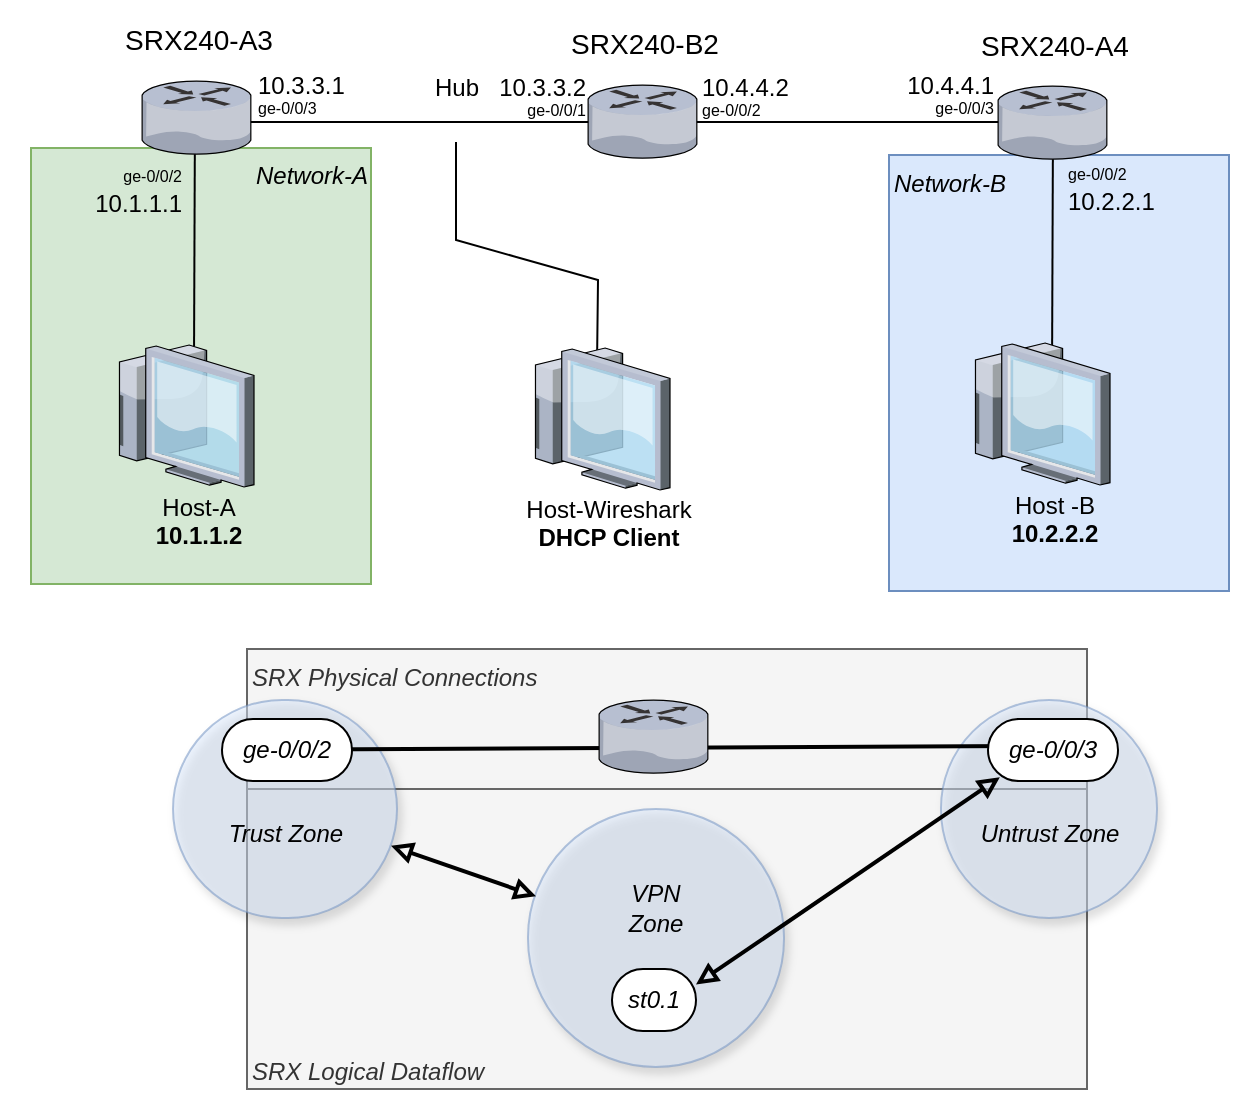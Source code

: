 <mxfile version="10.6.6" type="device"><diagram id="0b890fd1-d055-feaf-0fa1-75b55c3daab7" name="Page-1"><mxGraphModel dx="741" dy="-419" grid="1" gridSize="10" guides="1" tooltips="1" connect="1" arrows="1" fold="1" page="1" pageScale="1" pageWidth="1169" pageHeight="827" math="0" shadow="0"><root><mxCell id="0"/><mxCell id="1" parent="0"/><mxCell id="pAwSDTHVR3e-TCLcZYTy-352" value="SRX Physical Connections" style="rounded=0;whiteSpace=wrap;html=1;align=left;fillColor=#f5f5f5;verticalAlign=top;strokeColor=#666666;fontStyle=2;fontColor=#333333;" parent="1" vertex="1"><mxGeometry x="360.5" y="1324.5" width="420" height="70" as="geometry"/></mxCell><mxCell id="pAwSDTHVR3e-TCLcZYTy-359" value="SRX Logical Dataflow" style="rounded=0;whiteSpace=wrap;html=1;align=left;fillColor=#f5f5f5;verticalAlign=bottom;strokeColor=#666666;fontStyle=2;fontColor=#333333;" parent="1" vertex="1"><mxGeometry x="360.5" y="1394.5" width="420" height="150" as="geometry"/></mxCell><mxCell id="pAwSDTHVR3e-TCLcZYTy-363" value="Trust Zone" style="rounded=1;whiteSpace=wrap;html=1;align=center;fillColor=#dae8fc;verticalAlign=middle;strokeColor=#6c8ebf;fontStyle=2;comic=0;glass=0;shadow=1;arcSize=50;opacity=50;spacingTop=25;" parent="1" vertex="1"><mxGeometry x="323.5" y="1350" width="112" height="109" as="geometry"/></mxCell><mxCell id="pAwSDTHVR3e-TCLcZYTy-351" value="Network-A" style="rounded=0;whiteSpace=wrap;html=1;align=right;fillColor=#d5e8d4;verticalAlign=top;strokeColor=#82b366;fontStyle=2" parent="1" vertex="1"><mxGeometry x="252.5" y="1074" width="170" height="218" as="geometry"/></mxCell><mxCell id="pAwSDTHVR3e-TCLcZYTy-350" value="Network-B" style="rounded=0;whiteSpace=wrap;html=1;align=left;fillColor=#dae8fc;verticalAlign=top;strokeColor=#6c8ebf;fontStyle=2" parent="1" vertex="1"><mxGeometry x="681.5" y="1077.5" width="170" height="218" as="geometry"/></mxCell><mxCell id="pAwSDTHVR3e-TCLcZYTy-349" style="edgeStyle=none;rounded=0;html=1;jettySize=auto;orthogonalLoop=1;endArrow=none;endFill=0;" parent="1" edge="1"><mxGeometry relative="1" as="geometry"><mxPoint x="465" y="1071" as="sourcePoint"/><mxPoint x="535.5" y="1183" as="targetPoint"/><Array as="points"><mxPoint x="465" y="1120"/><mxPoint x="536" y="1140"/></Array></mxGeometry></mxCell><mxCell id="pAwSDTHVR3e-TCLcZYTy-342" style="edgeStyle=none;rounded=0;html=1;jettySize=auto;orthogonalLoop=1;endArrow=none;endFill=0;" parent="1" edge="1"><mxGeometry relative="1" as="geometry"><mxPoint x="334.5" y="1053" as="sourcePoint"/><mxPoint x="334" y="1180.5" as="targetPoint"/></mxGeometry></mxCell><mxCell id="pAwSDTHVR3e-TCLcZYTy-337" style="edgeStyle=none;rounded=0;html=1;jettySize=auto;orthogonalLoop=1;endArrow=none;endFill=0;" parent="1" edge="1"><mxGeometry relative="1" as="geometry"><mxPoint x="343.5" y="1061" as="sourcePoint"/><mxPoint x="758.5" y="1061" as="targetPoint"/></mxGeometry></mxCell><mxCell id="pAwSDTHVR3e-TCLcZYTy-319" value="" style="group" parent="1" vertex="1" connectable="0"><mxGeometry x="237.5" y="1000.571" width="243.5" height="105" as="geometry"/></mxCell><mxCell id="pAwSDTHVR3e-TCLcZYTy-320" value="&lt;div align=&quot;right&quot;&gt;&lt;div align=&quot;right&quot;&gt;&lt;font style=&quot;font-size: 8px&quot;&gt;ge-0/0/2&lt;/font&gt;&lt;/div&gt;&lt;/div&gt;10.1.1.1" style="text;html=1;resizable=0;points=[];autosize=1;align=right;verticalAlign=bottom;spacingTop=-4;" parent="pAwSDTHVR3e-TCLcZYTy-319" vertex="1"><mxGeometry x="31.5" y="80" width="60" height="30" as="geometry"/></mxCell><mxCell id="pAwSDTHVR3e-TCLcZYTy-321" value="" style="verticalLabelPosition=bottom;aspect=fixed;html=1;verticalAlign=top;strokeColor=none;align=center;outlineConnect=0;shape=mxgraph.citrix.router;" parent="pAwSDTHVR3e-TCLcZYTy-319" vertex="1"><mxGeometry x="70.5" y="40" width="55" height="36.5" as="geometry"/></mxCell><mxCell id="pAwSDTHVR3e-TCLcZYTy-322" value="&lt;div&gt;&lt;font style=&quot;font-size: 14px&quot;&gt;SRX240-A3&lt;/font&gt;&lt;/div&gt;" style="text;html=1;resizable=0;points=[];autosize=1;align=center;verticalAlign=top;spacingTop=-4;" parent="pAwSDTHVR3e-TCLcZYTy-319" vertex="1"><mxGeometry x="53" y="8.5" width="90" height="20" as="geometry"/></mxCell><mxCell id="pAwSDTHVR3e-TCLcZYTy-323" value="&lt;div align=&quot;left&quot;&gt;10.3.3.1&lt;br&gt;&lt;/div&gt;&lt;div style=&quot;font-size: 8px&quot; align=&quot;left&quot;&gt;ge-0/0/3&lt;/div&gt;" style="text;html=1;resizable=0;points=[];autosize=1;align=left;verticalAlign=bottom;spacingTop=-4;" parent="pAwSDTHVR3e-TCLcZYTy-319" vertex="1"><mxGeometry x="126" y="31" width="60" height="30" as="geometry"/></mxCell><mxCell id="XX4P9T8JpAVDF9fdknpm-319" value="Hub" style="shape=image;html=1;verticalAlign=top;verticalLabelPosition=bottom;labelBackgroundColor=#ffffff;imageAspect=0;aspect=fixed;image=https://cdn1.iconfinder.com/data/icons/Momentum_MatteEntireSet/32/network-hub.png;spacingTop=-50;" parent="pAwSDTHVR3e-TCLcZYTy-319" vertex="1"><mxGeometry x="211.5" y="47.429" width="32" height="32" as="geometry"/></mxCell><mxCell id="pAwSDTHVR3e-TCLcZYTy-330" value="" style="group" parent="1" vertex="1" connectable="0"><mxGeometry x="665.5" y="1003.071" width="198" height="106.5" as="geometry"/></mxCell><mxCell id="pAwSDTHVR3e-TCLcZYTy-341" style="edgeStyle=none;rounded=0;html=1;jettySize=auto;orthogonalLoop=1;endArrow=none;endFill=0;" parent="pAwSDTHVR3e-TCLcZYTy-330" edge="1"><mxGeometry relative="1" as="geometry"><mxPoint x="98" y="58.429" as="sourcePoint"/><mxPoint x="97.5" y="185.929" as="targetPoint"/></mxGeometry></mxCell><mxCell id="pAwSDTHVR3e-TCLcZYTy-331" value="&lt;div align=&quot;left&quot;&gt;&lt;div&gt;&lt;font style=&quot;font-size: 8px&quot;&gt;ge-0/0/2&lt;/font&gt;&lt;/div&gt;&lt;/div&gt;&lt;div align=&quot;left&quot;&gt;10.2.2.1&lt;/div&gt;" style="text;html=1;resizable=0;points=[];autosize=1;align=left;verticalAlign=bottom;spacingTop=-4;" parent="pAwSDTHVR3e-TCLcZYTy-330" vertex="1"><mxGeometry x="103" y="76.5" width="60" height="30" as="geometry"/></mxCell><mxCell id="pAwSDTHVR3e-TCLcZYTy-332" value="" style="verticalLabelPosition=bottom;aspect=fixed;html=1;verticalAlign=top;strokeColor=none;align=center;outlineConnect=0;shape=mxgraph.citrix.router;" parent="pAwSDTHVR3e-TCLcZYTy-330" vertex="1"><mxGeometry x="70.5" y="40" width="55" height="36.5" as="geometry"/></mxCell><mxCell id="pAwSDTHVR3e-TCLcZYTy-333" value="&lt;div&gt;&lt;font style=&quot;font-size: 14px&quot;&gt;SRX240-A4&lt;/font&gt;&lt;/div&gt;" style="text;html=1;resizable=0;points=[];autosize=1;align=center;verticalAlign=top;spacingTop=-4;" parent="pAwSDTHVR3e-TCLcZYTy-330" vertex="1"><mxGeometry x="53" y="8.5" width="90" height="20" as="geometry"/></mxCell><mxCell id="pAwSDTHVR3e-TCLcZYTy-334" value="&lt;div align=&quot;right&quot;&gt;10.4.4.1&lt;br&gt;&lt;/div&gt;&lt;div style=&quot;font-size: 8px&quot; align=&quot;right&quot;&gt;ge-0/0/3&lt;/div&gt;" style="text;html=1;resizable=0;points=[];autosize=1;align=right;verticalAlign=bottom;spacingTop=-4;" parent="pAwSDTHVR3e-TCLcZYTy-330" vertex="1"><mxGeometry x="9.5" y="29" width="60" height="30" as="geometry"/></mxCell><mxCell id="pAwSDTHVR3e-TCLcZYTy-338" value="" style="group" parent="1" vertex="1" connectable="0"><mxGeometry x="721" y="1171.5" width="85.5" height="111" as="geometry"/></mxCell><mxCell id="pAwSDTHVR3e-TCLcZYTy-339" value="" style="verticalLabelPosition=bottom;aspect=fixed;html=1;verticalAlign=top;strokeColor=none;align=center;outlineConnect=0;shape=mxgraph.citrix.thin_client;" parent="pAwSDTHVR3e-TCLcZYTy-338" vertex="1"><mxGeometry width="71" height="71" as="geometry"/></mxCell><mxCell id="pAwSDTHVR3e-TCLcZYTy-340" value="&lt;div align=&quot;center&quot;&gt;Host -B&lt;br&gt;&lt;/div&gt;&lt;div align=&quot;center&quot;&gt;&lt;b&gt;10.2.2.2&lt;/b&gt;&lt;br&gt;&lt;/div&gt;&lt;div align=&quot;center&quot;&gt;&lt;br&gt;&lt;/div&gt;" style="text;html=1;resizable=0;points=[];autosize=1;align=center;verticalAlign=top;spacingTop=-4;" parent="pAwSDTHVR3e-TCLcZYTy-338" vertex="1"><mxGeometry x="13" y="71" width="60" height="40" as="geometry"/></mxCell><mxCell id="pAwSDTHVR3e-TCLcZYTy-343" value="" style="group" parent="1" vertex="1" connectable="0"><mxGeometry x="293" y="1172.5" width="85.5" height="111" as="geometry"/></mxCell><mxCell id="pAwSDTHVR3e-TCLcZYTy-344" value="" style="verticalLabelPosition=bottom;aspect=fixed;html=1;verticalAlign=top;strokeColor=none;align=center;outlineConnect=0;shape=mxgraph.citrix.thin_client;" parent="pAwSDTHVR3e-TCLcZYTy-343" vertex="1"><mxGeometry width="71" height="71" as="geometry"/></mxCell><mxCell id="pAwSDTHVR3e-TCLcZYTy-345" value="&lt;div align=&quot;center&quot;&gt;Host-A &lt;br&gt;&lt;/div&gt;&lt;div align=&quot;center&quot;&gt;&lt;b&gt;10.1.1.2&lt;/b&gt;&lt;br&gt;&lt;/div&gt;&lt;div align=&quot;center&quot;&gt;&lt;br&gt;&lt;/div&gt;" style="text;html=1;resizable=0;points=[];autosize=1;align=center;verticalAlign=top;spacingTop=-4;" parent="pAwSDTHVR3e-TCLcZYTy-343" vertex="1"><mxGeometry x="13" y="71" width="60" height="40" as="geometry"/></mxCell><mxCell id="pAwSDTHVR3e-TCLcZYTy-346" value="" style="group" parent="1" vertex="1" connectable="0"><mxGeometry x="501" y="1174" width="113" height="110" as="geometry"/></mxCell><mxCell id="pAwSDTHVR3e-TCLcZYTy-347" value="" style="verticalLabelPosition=bottom;aspect=fixed;html=1;verticalAlign=top;strokeColor=none;align=center;outlineConnect=0;shape=mxgraph.citrix.thin_client;" parent="pAwSDTHVR3e-TCLcZYTy-346" vertex="1"><mxGeometry width="71" height="71" as="geometry"/></mxCell><mxCell id="pAwSDTHVR3e-TCLcZYTy-348" value="&lt;div align=&quot;center&quot;&gt;Host-Wireshark&lt;/div&gt;&lt;div align=&quot;center&quot;&gt;&lt;b&gt;DHCP Client&lt;/b&gt;&lt;br&gt;&lt;/div&gt;" style="text;html=1;resizable=0;points=[];autosize=1;align=center;verticalAlign=top;spacingTop=-4;" parent="pAwSDTHVR3e-TCLcZYTy-346" vertex="1"><mxGeometry x="-10.5" y="71" width="100" height="30" as="geometry"/></mxCell><mxCell id="pAwSDTHVR3e-TCLcZYTy-360" value="&lt;div align=&quot;center&quot;&gt;VPN&lt;/div&gt;&lt;div&gt;Zone&lt;br&gt;&lt;/div&gt;" style="rounded=1;whiteSpace=wrap;html=1;align=center;fillColor=#dae8fc;verticalAlign=middle;strokeColor=#6c8ebf;fontStyle=2;comic=0;glass=0;shadow=1;arcSize=50;opacity=50;spacingTop=-30;spacingLeft=0;" parent="1" vertex="1"><mxGeometry x="501" y="1404.5" width="128" height="129" as="geometry"/></mxCell><mxCell id="pAwSDTHVR3e-TCLcZYTy-365" style="edgeStyle=none;rounded=0;html=1;jettySize=auto;orthogonalLoop=1;endArrow=block;endFill=0;strokeWidth=2;startArrow=block;startFill=0;targetPerimeterSpacing=-4;sourcePerimeterSpacing=-3;" parent="1" source="pAwSDTHVR3e-TCLcZYTy-363" target="pAwSDTHVR3e-TCLcZYTy-360" edge="1"><mxGeometry relative="1" as="geometry"><mxPoint x="725.5" y="1479.5" as="sourcePoint"/><mxPoint x="600.5" y="1469.5" as="targetPoint"/></mxGeometry></mxCell><mxCell id="pAwSDTHVR3e-TCLcZYTy-369" value="Untrust Zone" style="rounded=1;whiteSpace=wrap;html=1;align=center;fillColor=#dae8fc;verticalAlign=middle;strokeColor=#6c8ebf;fontStyle=2;comic=0;glass=0;shadow=1;arcSize=50;opacity=50;spacingTop=25;" parent="1" vertex="1"><mxGeometry x="707.5" y="1350" width="108" height="109" as="geometry"/></mxCell><mxCell id="pAwSDTHVR3e-TCLcZYTy-370" style="edgeStyle=none;rounded=0;html=1;jettySize=auto;orthogonalLoop=1;endArrow=block;endFill=0;exitX=1;exitY=0.25;exitDx=0;exitDy=0;strokeWidth=2;startArrow=block;startFill=0;sourcePerimeterSpacing=-4;targetPerimeterSpacing=-6;entryX=0.091;entryY=0.94;entryDx=0;entryDy=0;entryPerimeter=0;" parent="1" source="pAwSDTHVR3e-TCLcZYTy-372" target="pAwSDTHVR3e-TCLcZYTy-374" edge="1"><mxGeometry relative="1" as="geometry"><mxPoint x="629.5" y="1469.5" as="sourcePoint"/><mxPoint x="680.5" y="1469.5" as="targetPoint"/></mxGeometry></mxCell><mxCell id="pAwSDTHVR3e-TCLcZYTy-353" style="edgeStyle=none;rounded=0;html=1;jettySize=auto;orthogonalLoop=1;endArrow=none;endFill=0;strokeWidth=2;exitX=0;exitY=0.5;exitDx=0;exitDy=0;entryX=1;entryY=0.5;entryDx=0;entryDy=0;" parent="1" source="pAwSDTHVR3e-TCLcZYTy-376" edge="1"><mxGeometry relative="1" as="geometry"><mxPoint x="360.5" y="1372.833" as="sourcePoint"/><mxPoint x="780.5" y="1372.833" as="targetPoint"/><Array as="points"/></mxGeometry></mxCell><mxCell id="pAwSDTHVR3e-TCLcZYTy-357" value="" style="verticalLabelPosition=bottom;aspect=fixed;html=1;verticalAlign=top;strokeColor=none;align=center;outlineConnect=0;shape=mxgraph.citrix.router;" parent="1" vertex="1"><mxGeometry x="536.5" y="1350.071" width="55" height="36.5" as="geometry"/></mxCell><mxCell id="pAwSDTHVR3e-TCLcZYTy-372" value="st0.1" style="rounded=1;whiteSpace=wrap;html=1;align=center;verticalAlign=middle;fontStyle=2;comic=0;glass=0;shadow=0;arcSize=50;" parent="1" vertex="1"><mxGeometry x="543" y="1484.5" width="42" height="31" as="geometry"/></mxCell><mxCell id="pAwSDTHVR3e-TCLcZYTy-374" value="&lt;div align=&quot;right&quot;&gt;ge-0/0/3&lt;/div&gt;" style="rounded=1;whiteSpace=wrap;html=1;align=center;verticalAlign=middle;fontStyle=2;comic=0;glass=0;shadow=0;arcSize=50;" parent="1" vertex="1"><mxGeometry x="731" y="1359.5" width="65" height="31" as="geometry"/></mxCell><mxCell id="pAwSDTHVR3e-TCLcZYTy-377" style="edgeStyle=none;rounded=0;html=1;jettySize=auto;orthogonalLoop=1;endArrow=none;endFill=0;strokeWidth=2;exitX=0;exitY=0.5;exitDx=0;exitDy=0;entryX=1;entryY=0.5;entryDx=0;entryDy=0;" parent="1" target="pAwSDTHVR3e-TCLcZYTy-376" edge="1"><mxGeometry relative="1" as="geometry"><mxPoint x="360.5" y="1372.833" as="sourcePoint"/><mxPoint x="780.5" y="1372.833" as="targetPoint"/><Array as="points"/></mxGeometry></mxCell><mxCell id="pAwSDTHVR3e-TCLcZYTy-376" value="&lt;div align=&quot;right&quot;&gt;ge-0/0/2&lt;/div&gt;" style="rounded=1;whiteSpace=wrap;html=1;align=center;verticalAlign=middle;fontStyle=2;comic=0;glass=0;shadow=0;arcSize=50;" parent="1" vertex="1"><mxGeometry x="348" y="1359.5" width="65" height="31" as="geometry"/></mxCell><mxCell id="QHYOr5etxl2nmWYSOUiy-1" value="" style="group" vertex="1" connectable="0" parent="1"><mxGeometry x="460.5" y="1002.571" width="198" height="106.5" as="geometry"/></mxCell><mxCell id="QHYOr5etxl2nmWYSOUiy-4" value="" style="verticalLabelPosition=bottom;aspect=fixed;html=1;verticalAlign=top;strokeColor=none;align=center;outlineConnect=0;shape=mxgraph.citrix.router;" vertex="1" parent="QHYOr5etxl2nmWYSOUiy-1"><mxGeometry x="70.5" y="40" width="55" height="36.5" as="geometry"/></mxCell><mxCell id="QHYOr5etxl2nmWYSOUiy-5" value="&lt;div&gt;&lt;font style=&quot;font-size: 14px&quot;&gt;SRX240-B2&lt;/font&gt;&lt;/div&gt;" style="text;html=1;resizable=0;points=[];autosize=1;align=center;verticalAlign=top;spacingTop=-4;" vertex="1" parent="QHYOr5etxl2nmWYSOUiy-1"><mxGeometry x="53" y="8.5" width="90" height="20" as="geometry"/></mxCell><mxCell id="QHYOr5etxl2nmWYSOUiy-6" value="&lt;div align=&quot;right&quot;&gt;10.3.3.2&lt;/div&gt;&lt;div style=&quot;font-size: 8px&quot; align=&quot;right&quot;&gt;ge-0/0/1&lt;/div&gt;" style="text;html=1;resizable=0;points=[];autosize=1;align=right;verticalAlign=bottom;spacingTop=-4;" vertex="1" parent="QHYOr5etxl2nmWYSOUiy-1"><mxGeometry x="10.5" y="30" width="60" height="30" as="geometry"/></mxCell><mxCell id="QHYOr5etxl2nmWYSOUiy-8" value="&lt;div align=&quot;left&quot;&gt;10.4.4.2&lt;/div&gt;&lt;div style=&quot;font-size: 8px&quot; align=&quot;left&quot;&gt;ge-0/0/2&lt;/div&gt;" style="text;html=1;resizable=0;points=[];autosize=1;align=left;verticalAlign=bottom;spacingTop=-4;" vertex="1" parent="QHYOr5etxl2nmWYSOUiy-1"><mxGeometry x="125.5" y="30" width="60" height="30" as="geometry"/></mxCell></root></mxGraphModel></diagram></mxfile>